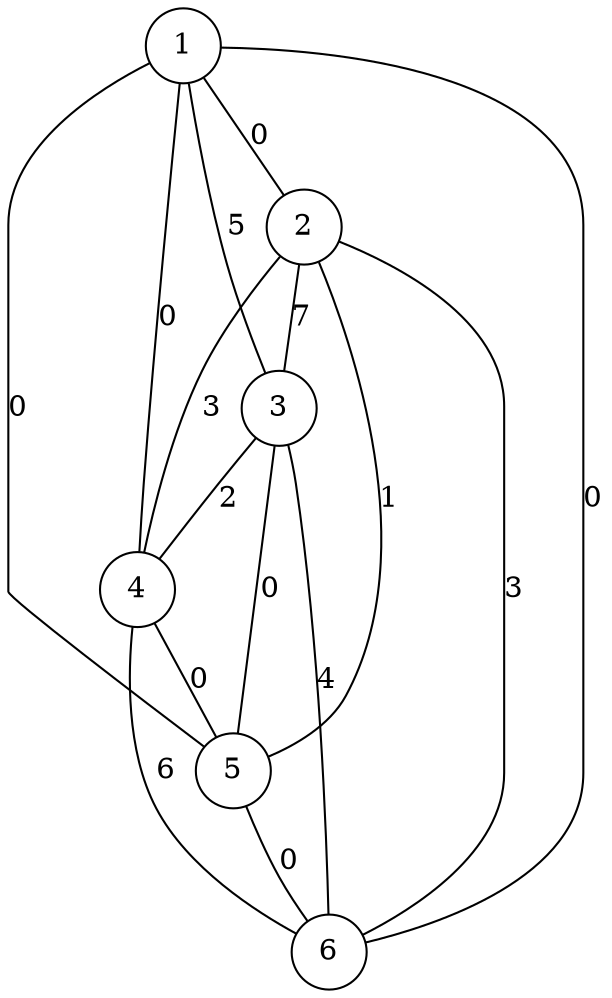 graph G {
    node [shape=circle];
    1 -- 2 [label="0"];
    1 -- 3 [label="5"];
    1 -- 4 [label="0"];
    1 -- 5 [label="0"];
    1 -- 6 [label="0"];
    2 -- 3 [label="7"];
    2 -- 4 [label="3"];
    2 -- 5 [label="1"];
    2 -- 6 [label="3"];
    3 -- 4 [label="2"];
    3 -- 5 [label="0"];
    3 -- 6 [label="4"];
    4 -- 5 [label="0"];
    4 -- 6 [label="6"];
    5 -- 6 [label="0"];
}
